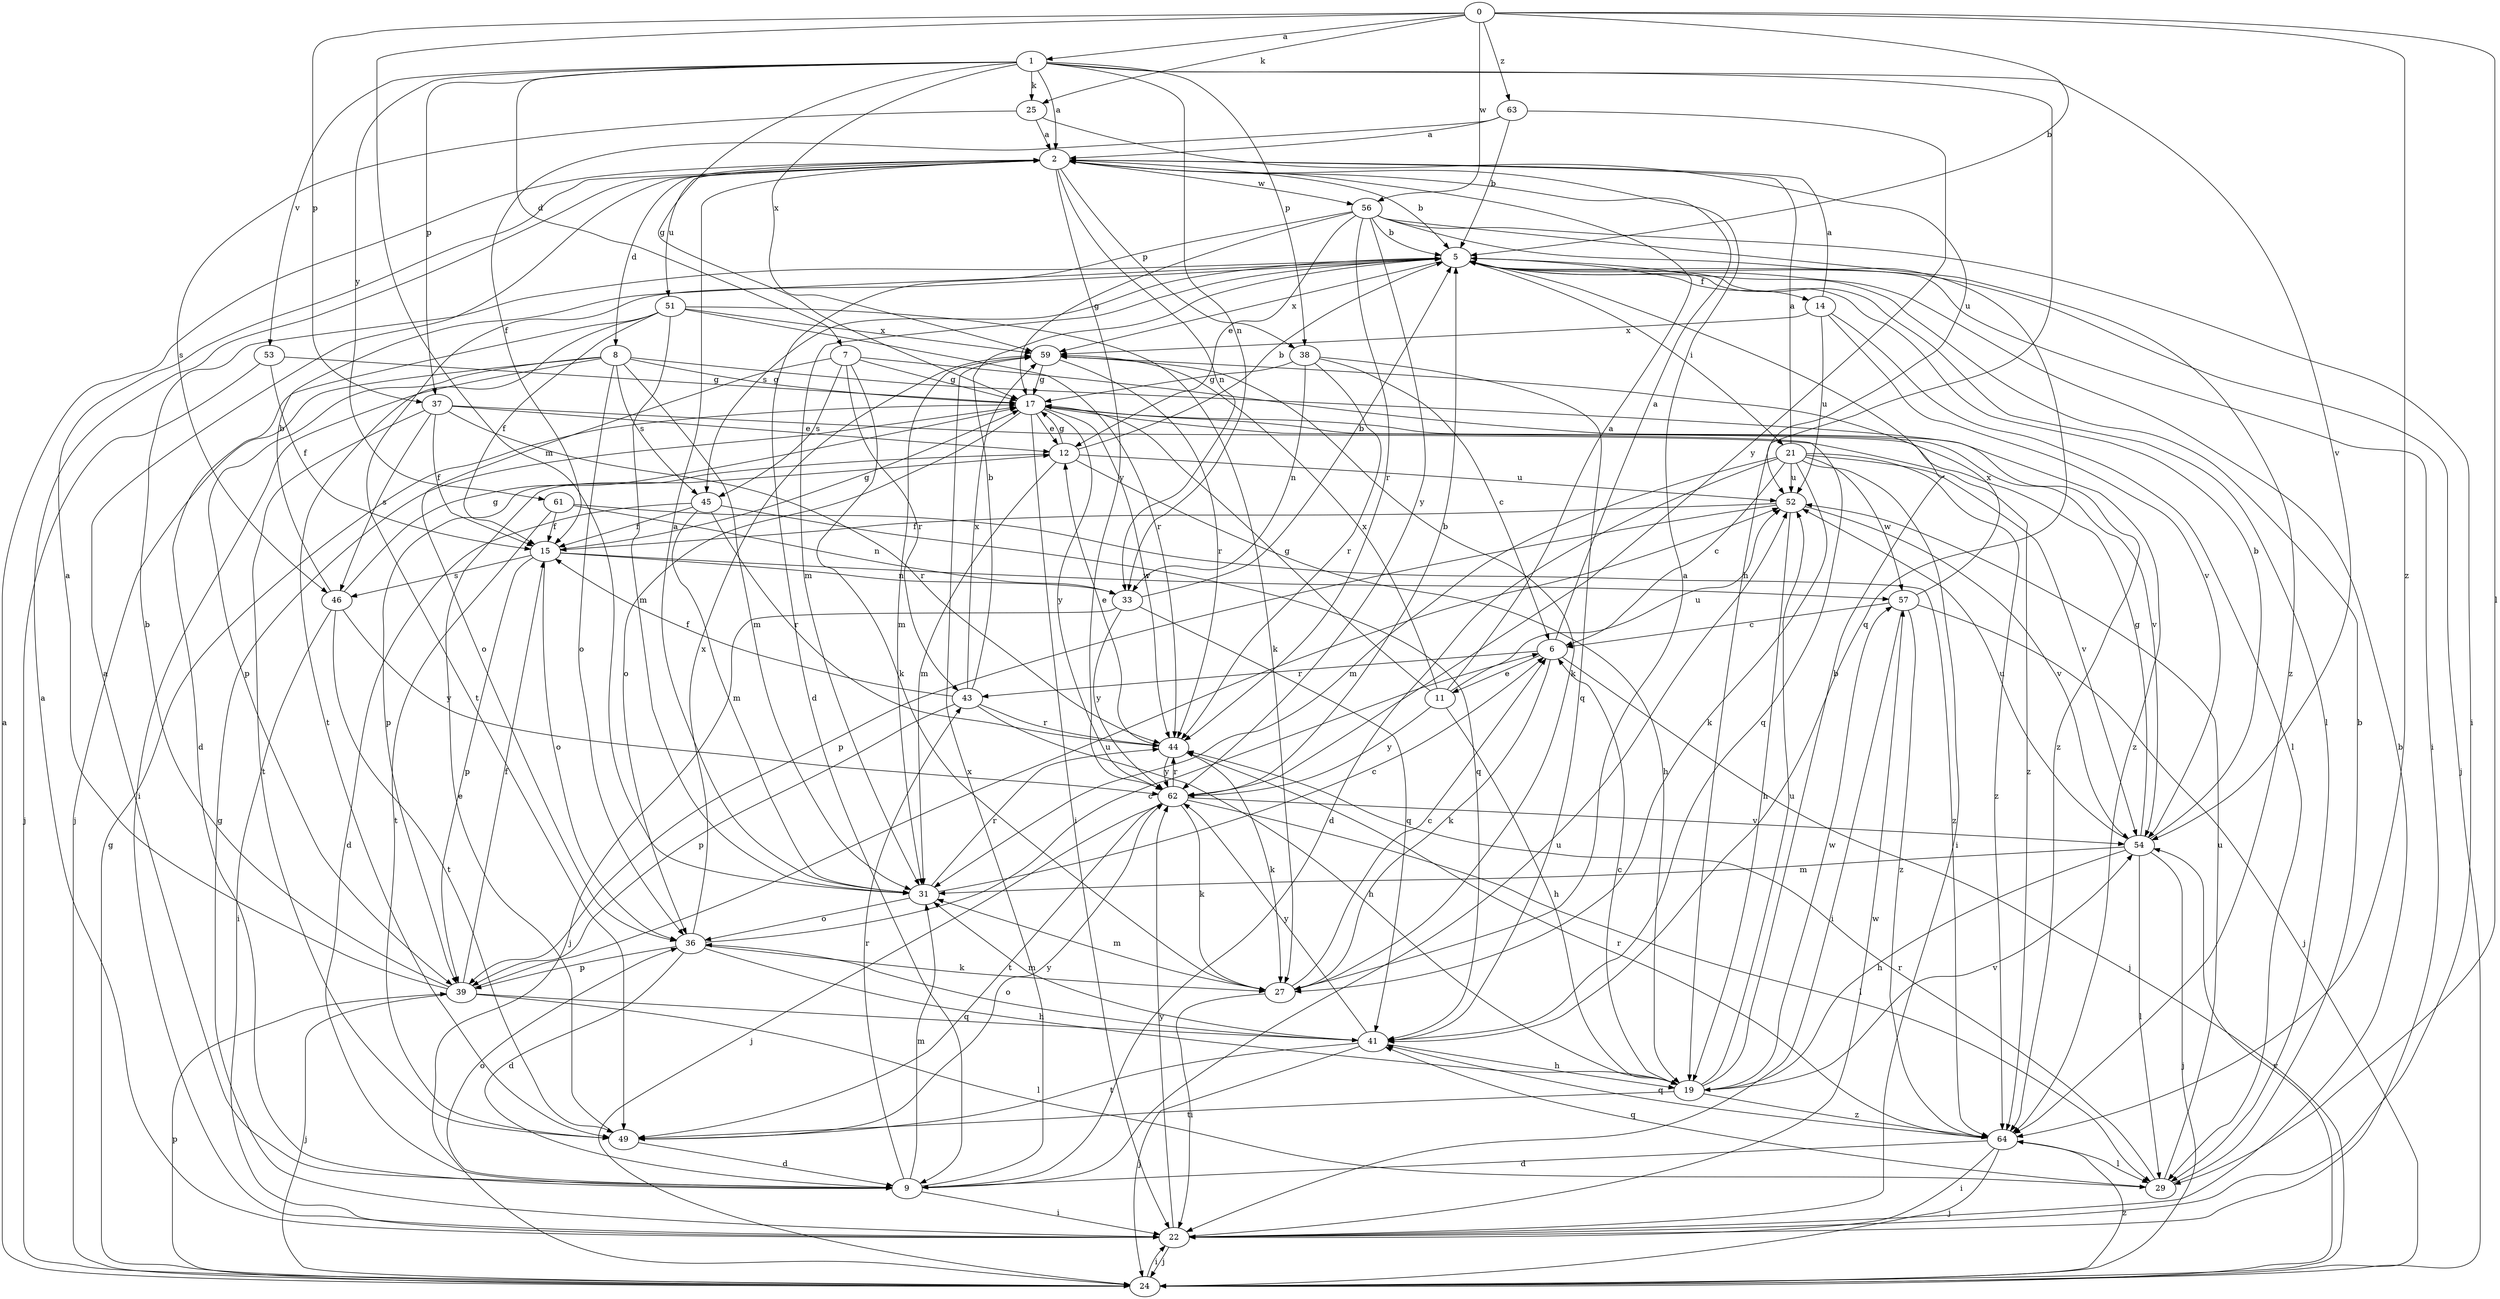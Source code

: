 strict digraph  {
0;
1;
2;
5;
6;
7;
8;
9;
11;
12;
14;
15;
17;
19;
21;
22;
24;
25;
27;
29;
31;
33;
36;
37;
38;
39;
41;
43;
44;
45;
46;
49;
51;
52;
53;
54;
56;
57;
59;
61;
62;
63;
64;
0 -> 1  [label=a];
0 -> 5  [label=b];
0 -> 25  [label=k];
0 -> 29  [label=l];
0 -> 31  [label=m];
0 -> 37  [label=p];
0 -> 56  [label=w];
0 -> 63  [label=z];
0 -> 64  [label=z];
1 -> 2  [label=a];
1 -> 7  [label=d];
1 -> 17  [label=g];
1 -> 19  [label=h];
1 -> 25  [label=k];
1 -> 33  [label=n];
1 -> 37  [label=p];
1 -> 38  [label=p];
1 -> 53  [label=v];
1 -> 54  [label=v];
1 -> 59  [label=x];
1 -> 61  [label=y];
2 -> 5  [label=b];
2 -> 8  [label=d];
2 -> 33  [label=n];
2 -> 38  [label=p];
2 -> 51  [label=u];
2 -> 56  [label=w];
2 -> 62  [label=y];
5 -> 14  [label=f];
5 -> 21  [label=i];
5 -> 22  [label=i];
5 -> 24  [label=j];
5 -> 29  [label=l];
5 -> 31  [label=m];
5 -> 45  [label=s];
5 -> 49  [label=t];
5 -> 59  [label=x];
6 -> 2  [label=a];
6 -> 11  [label=e];
6 -> 24  [label=j];
6 -> 27  [label=k];
6 -> 43  [label=r];
7 -> 17  [label=g];
7 -> 27  [label=k];
7 -> 36  [label=o];
7 -> 43  [label=r];
7 -> 45  [label=s];
7 -> 64  [label=z];
8 -> 17  [label=g];
8 -> 22  [label=i];
8 -> 24  [label=j];
8 -> 31  [label=m];
8 -> 36  [label=o];
8 -> 39  [label=p];
8 -> 45  [label=s];
8 -> 64  [label=z];
9 -> 2  [label=a];
9 -> 22  [label=i];
9 -> 31  [label=m];
9 -> 36  [label=o];
9 -> 43  [label=r];
9 -> 52  [label=u];
9 -> 59  [label=x];
11 -> 2  [label=a];
11 -> 17  [label=g];
11 -> 19  [label=h];
11 -> 52  [label=u];
11 -> 59  [label=x];
11 -> 62  [label=y];
12 -> 5  [label=b];
12 -> 17  [label=g];
12 -> 19  [label=h];
12 -> 31  [label=m];
12 -> 39  [label=p];
12 -> 52  [label=u];
14 -> 2  [label=a];
14 -> 29  [label=l];
14 -> 52  [label=u];
14 -> 54  [label=v];
14 -> 59  [label=x];
15 -> 17  [label=g];
15 -> 33  [label=n];
15 -> 36  [label=o];
15 -> 39  [label=p];
15 -> 46  [label=s];
15 -> 57  [label=w];
17 -> 12  [label=e];
17 -> 22  [label=i];
17 -> 36  [label=o];
17 -> 41  [label=q];
17 -> 44  [label=r];
17 -> 54  [label=v];
17 -> 62  [label=y];
19 -> 5  [label=b];
19 -> 6  [label=c];
19 -> 49  [label=t];
19 -> 52  [label=u];
19 -> 54  [label=v];
19 -> 57  [label=w];
19 -> 64  [label=z];
21 -> 2  [label=a];
21 -> 6  [label=c];
21 -> 9  [label=d];
21 -> 22  [label=i];
21 -> 27  [label=k];
21 -> 31  [label=m];
21 -> 52  [label=u];
21 -> 54  [label=v];
21 -> 57  [label=w];
21 -> 64  [label=z];
22 -> 2  [label=a];
22 -> 5  [label=b];
22 -> 17  [label=g];
22 -> 24  [label=j];
22 -> 57  [label=w];
22 -> 62  [label=y];
24 -> 2  [label=a];
24 -> 17  [label=g];
24 -> 22  [label=i];
24 -> 39  [label=p];
24 -> 54  [label=v];
24 -> 64  [label=z];
25 -> 2  [label=a];
25 -> 46  [label=s];
25 -> 52  [label=u];
27 -> 2  [label=a];
27 -> 6  [label=c];
27 -> 22  [label=i];
27 -> 31  [label=m];
29 -> 5  [label=b];
29 -> 41  [label=q];
29 -> 44  [label=r];
29 -> 52  [label=u];
31 -> 2  [label=a];
31 -> 6  [label=c];
31 -> 36  [label=o];
31 -> 44  [label=r];
33 -> 5  [label=b];
33 -> 24  [label=j];
33 -> 41  [label=q];
33 -> 62  [label=y];
36 -> 6  [label=c];
36 -> 9  [label=d];
36 -> 19  [label=h];
36 -> 27  [label=k];
36 -> 39  [label=p];
36 -> 59  [label=x];
37 -> 12  [label=e];
37 -> 15  [label=f];
37 -> 44  [label=r];
37 -> 46  [label=s];
37 -> 49  [label=t];
37 -> 64  [label=z];
38 -> 6  [label=c];
38 -> 17  [label=g];
38 -> 33  [label=n];
38 -> 41  [label=q];
38 -> 44  [label=r];
39 -> 2  [label=a];
39 -> 5  [label=b];
39 -> 15  [label=f];
39 -> 24  [label=j];
39 -> 29  [label=l];
39 -> 41  [label=q];
39 -> 52  [label=u];
41 -> 19  [label=h];
41 -> 24  [label=j];
41 -> 31  [label=m];
41 -> 36  [label=o];
41 -> 49  [label=t];
41 -> 62  [label=y];
43 -> 5  [label=b];
43 -> 15  [label=f];
43 -> 19  [label=h];
43 -> 39  [label=p];
43 -> 44  [label=r];
43 -> 59  [label=x];
44 -> 12  [label=e];
44 -> 27  [label=k];
44 -> 62  [label=y];
45 -> 9  [label=d];
45 -> 15  [label=f];
45 -> 31  [label=m];
45 -> 41  [label=q];
45 -> 44  [label=r];
46 -> 5  [label=b];
46 -> 17  [label=g];
46 -> 22  [label=i];
46 -> 49  [label=t];
46 -> 62  [label=y];
49 -> 9  [label=d];
49 -> 12  [label=e];
49 -> 62  [label=y];
51 -> 9  [label=d];
51 -> 15  [label=f];
51 -> 27  [label=k];
51 -> 31  [label=m];
51 -> 44  [label=r];
51 -> 49  [label=t];
51 -> 59  [label=x];
52 -> 15  [label=f];
52 -> 19  [label=h];
52 -> 39  [label=p];
52 -> 54  [label=v];
53 -> 15  [label=f];
53 -> 17  [label=g];
53 -> 24  [label=j];
54 -> 5  [label=b];
54 -> 17  [label=g];
54 -> 19  [label=h];
54 -> 24  [label=j];
54 -> 29  [label=l];
54 -> 31  [label=m];
54 -> 52  [label=u];
56 -> 5  [label=b];
56 -> 9  [label=d];
56 -> 12  [label=e];
56 -> 17  [label=g];
56 -> 22  [label=i];
56 -> 41  [label=q];
56 -> 44  [label=r];
56 -> 62  [label=y];
56 -> 64  [label=z];
57 -> 6  [label=c];
57 -> 22  [label=i];
57 -> 24  [label=j];
57 -> 59  [label=x];
57 -> 64  [label=z];
59 -> 17  [label=g];
59 -> 27  [label=k];
59 -> 31  [label=m];
59 -> 44  [label=r];
61 -> 15  [label=f];
61 -> 33  [label=n];
61 -> 49  [label=t];
61 -> 64  [label=z];
62 -> 5  [label=b];
62 -> 24  [label=j];
62 -> 27  [label=k];
62 -> 29  [label=l];
62 -> 44  [label=r];
62 -> 49  [label=t];
62 -> 54  [label=v];
63 -> 2  [label=a];
63 -> 5  [label=b];
63 -> 15  [label=f];
63 -> 62  [label=y];
64 -> 9  [label=d];
64 -> 22  [label=i];
64 -> 24  [label=j];
64 -> 29  [label=l];
64 -> 41  [label=q];
64 -> 44  [label=r];
}
